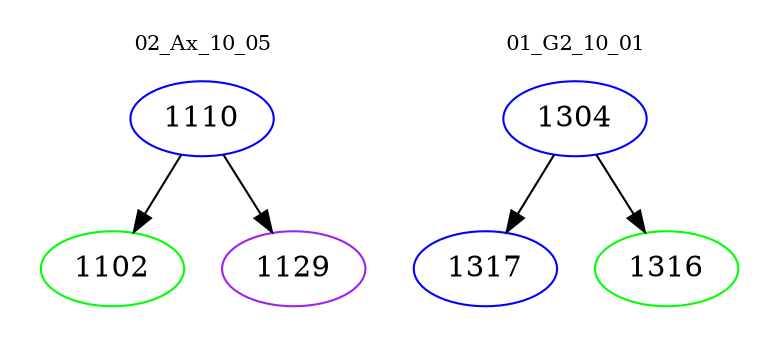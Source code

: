 digraph{
subgraph cluster_0 {
color = white
label = "02_Ax_10_05";
fontsize=10;
T0_1110 [label="1110", color="blue"]
T0_1110 -> T0_1102 [color="black"]
T0_1102 [label="1102", color="green"]
T0_1110 -> T0_1129 [color="black"]
T0_1129 [label="1129", color="purple"]
}
subgraph cluster_1 {
color = white
label = "01_G2_10_01";
fontsize=10;
T1_1304 [label="1304", color="blue"]
T1_1304 -> T1_1317 [color="black"]
T1_1317 [label="1317", color="blue"]
T1_1304 -> T1_1316 [color="black"]
T1_1316 [label="1316", color="green"]
}
}

